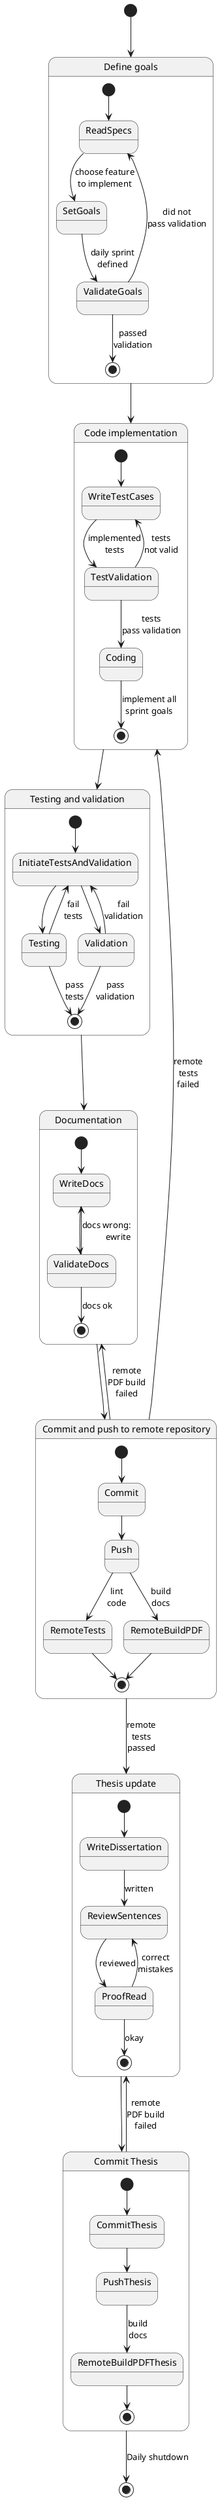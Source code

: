 @startuml
[*] --> GoalsDefined

state "Define goals" as GoalsDefined {
	[*] --> ReadSpecs
	ReadSpecs --> SetGoals : choose feature\nto implement
	SetGoals --> ValidateGoals : daily sprint\ndefined
	ValidateGoals --> ReadSpecs : did not\npass validation
	ValidateGoals --> [*] : passed\nvalidation
}

GoalsDefined --> ImplementInCode

state "Code implementation" as ImplementInCode {
	[*] --> WriteTestCases
	WriteTestCases --> TestValidation : implemented\ntests
	TestValidation --> WriteTestCases : tests\nnot valid
	TestValidation --> Coding : tests\npass validation
	Coding --> [*] : implement all\nsprint goals
}

ImplementInCode --> TestAndValidate

state "Testing and validation" as TestAndValidate {
	[*] --> InitiateTestsAndValidation
	InitiateTestsAndValidation --> Testing
    InitiateTestsAndValidation --> Validation
    Testing --> InitiateTestsAndValidation : fail\ntests
    Validation --> InitiateTestsAndValidation : fail\nvalidation
    Testing --> [*] : pass\ntests
    Validation --> [*] : pass\nvalidation
}

TestAndValidate --> Documentation

state Documentation {
    [*] --> WriteDocs
    WriteDocs --> ValidateDocs
    ValidateDocs --> WriteDocs : docs wrong:\rewrite
    ValidateDocs --> [*] : docs ok
}

Documentation --> CommitRepo

state "Commit and push to remote repository" as CommitRepo {
	[*] --> Commit
	Commit --> Push
	Push --> RemoteTests : lint\ncode
	Push --> RemoteBuildPDF : build\ndocs
	RemoteTests --> [*]
	RemoteBuildPDF --> [*]
}

CommitRepo --> ImplementInCode : remote\ntests\nfailed
CommitRepo --> Documentation : remote\nPDF build\nfailed
CommitRepo --> ThesisUpdate : remote\ntests\npassed

state "Thesis update" as ThesisUpdate {
    [*] --> WriteDissertation
    WriteDissertation --> ReviewSentences : written
    ReviewSentences --> ProofRead : reviewed
    ProofRead --> ReviewSentences : correct\nmistakes
    ProofRead --> [*] : okay
}

ThesisUpdate --> CommitThs

state "Commit Thesis" as CommitThs {
	[*] --> CommitThesis
	CommitThesis --> PushThesis
	PushThesis --> RemoteBuildPDFThesis : build\ndocs
	RemoteBuildPDFThesis --> [*]
}

CommitThs --> ThesisUpdate : remote\nPDF build\nfailed
CommitThs --> [*] : Daily shutdown
@enduml